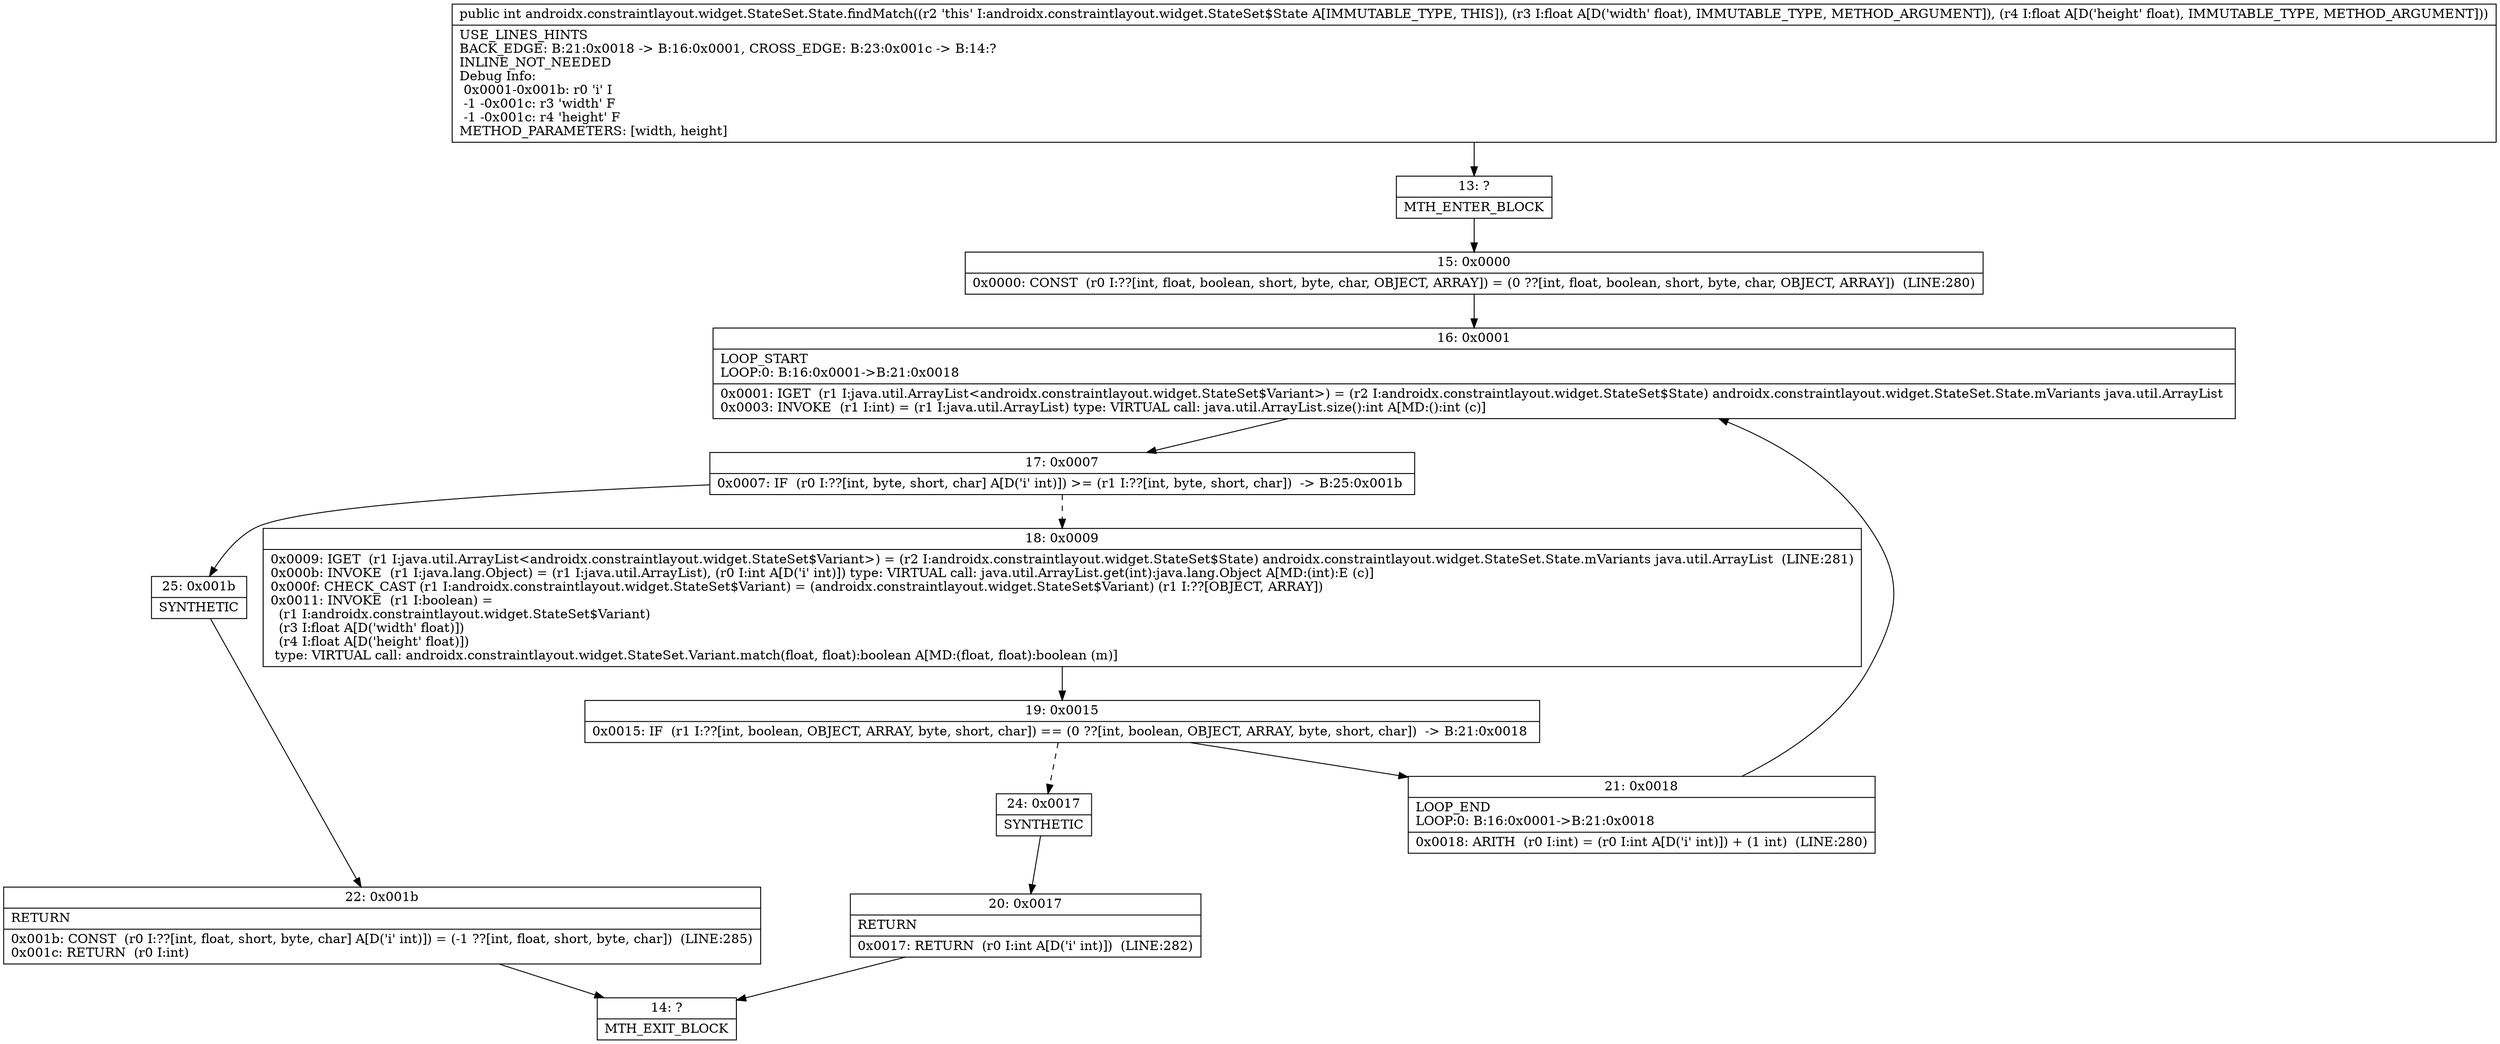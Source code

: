 digraph "CFG forandroidx.constraintlayout.widget.StateSet.State.findMatch(FF)I" {
Node_13 [shape=record,label="{13\:\ ?|MTH_ENTER_BLOCK\l}"];
Node_15 [shape=record,label="{15\:\ 0x0000|0x0000: CONST  (r0 I:??[int, float, boolean, short, byte, char, OBJECT, ARRAY]) = (0 ??[int, float, boolean, short, byte, char, OBJECT, ARRAY])  (LINE:280)\l}"];
Node_16 [shape=record,label="{16\:\ 0x0001|LOOP_START\lLOOP:0: B:16:0x0001\-\>B:21:0x0018\l|0x0001: IGET  (r1 I:java.util.ArrayList\<androidx.constraintlayout.widget.StateSet$Variant\>) = (r2 I:androidx.constraintlayout.widget.StateSet$State) androidx.constraintlayout.widget.StateSet.State.mVariants java.util.ArrayList \l0x0003: INVOKE  (r1 I:int) = (r1 I:java.util.ArrayList) type: VIRTUAL call: java.util.ArrayList.size():int A[MD:():int (c)]\l}"];
Node_17 [shape=record,label="{17\:\ 0x0007|0x0007: IF  (r0 I:??[int, byte, short, char] A[D('i' int)]) \>= (r1 I:??[int, byte, short, char])  \-\> B:25:0x001b \l}"];
Node_18 [shape=record,label="{18\:\ 0x0009|0x0009: IGET  (r1 I:java.util.ArrayList\<androidx.constraintlayout.widget.StateSet$Variant\>) = (r2 I:androidx.constraintlayout.widget.StateSet$State) androidx.constraintlayout.widget.StateSet.State.mVariants java.util.ArrayList  (LINE:281)\l0x000b: INVOKE  (r1 I:java.lang.Object) = (r1 I:java.util.ArrayList), (r0 I:int A[D('i' int)]) type: VIRTUAL call: java.util.ArrayList.get(int):java.lang.Object A[MD:(int):E (c)]\l0x000f: CHECK_CAST (r1 I:androidx.constraintlayout.widget.StateSet$Variant) = (androidx.constraintlayout.widget.StateSet$Variant) (r1 I:??[OBJECT, ARRAY]) \l0x0011: INVOKE  (r1 I:boolean) = \l  (r1 I:androidx.constraintlayout.widget.StateSet$Variant)\l  (r3 I:float A[D('width' float)])\l  (r4 I:float A[D('height' float)])\l type: VIRTUAL call: androidx.constraintlayout.widget.StateSet.Variant.match(float, float):boolean A[MD:(float, float):boolean (m)]\l}"];
Node_19 [shape=record,label="{19\:\ 0x0015|0x0015: IF  (r1 I:??[int, boolean, OBJECT, ARRAY, byte, short, char]) == (0 ??[int, boolean, OBJECT, ARRAY, byte, short, char])  \-\> B:21:0x0018 \l}"];
Node_21 [shape=record,label="{21\:\ 0x0018|LOOP_END\lLOOP:0: B:16:0x0001\-\>B:21:0x0018\l|0x0018: ARITH  (r0 I:int) = (r0 I:int A[D('i' int)]) + (1 int)  (LINE:280)\l}"];
Node_24 [shape=record,label="{24\:\ 0x0017|SYNTHETIC\l}"];
Node_20 [shape=record,label="{20\:\ 0x0017|RETURN\l|0x0017: RETURN  (r0 I:int A[D('i' int)])  (LINE:282)\l}"];
Node_14 [shape=record,label="{14\:\ ?|MTH_EXIT_BLOCK\l}"];
Node_25 [shape=record,label="{25\:\ 0x001b|SYNTHETIC\l}"];
Node_22 [shape=record,label="{22\:\ 0x001b|RETURN\l|0x001b: CONST  (r0 I:??[int, float, short, byte, char] A[D('i' int)]) = (\-1 ??[int, float, short, byte, char])  (LINE:285)\l0x001c: RETURN  (r0 I:int) \l}"];
MethodNode[shape=record,label="{public int androidx.constraintlayout.widget.StateSet.State.findMatch((r2 'this' I:androidx.constraintlayout.widget.StateSet$State A[IMMUTABLE_TYPE, THIS]), (r3 I:float A[D('width' float), IMMUTABLE_TYPE, METHOD_ARGUMENT]), (r4 I:float A[D('height' float), IMMUTABLE_TYPE, METHOD_ARGUMENT]))  | USE_LINES_HINTS\lBACK_EDGE: B:21:0x0018 \-\> B:16:0x0001, CROSS_EDGE: B:23:0x001c \-\> B:14:?\lINLINE_NOT_NEEDED\lDebug Info:\l  0x0001\-0x001b: r0 'i' I\l  \-1 \-0x001c: r3 'width' F\l  \-1 \-0x001c: r4 'height' F\lMETHOD_PARAMETERS: [width, height]\l}"];
MethodNode -> Node_13;Node_13 -> Node_15;
Node_15 -> Node_16;
Node_16 -> Node_17;
Node_17 -> Node_18[style=dashed];
Node_17 -> Node_25;
Node_18 -> Node_19;
Node_19 -> Node_21;
Node_19 -> Node_24[style=dashed];
Node_21 -> Node_16;
Node_24 -> Node_20;
Node_20 -> Node_14;
Node_25 -> Node_22;
Node_22 -> Node_14;
}

